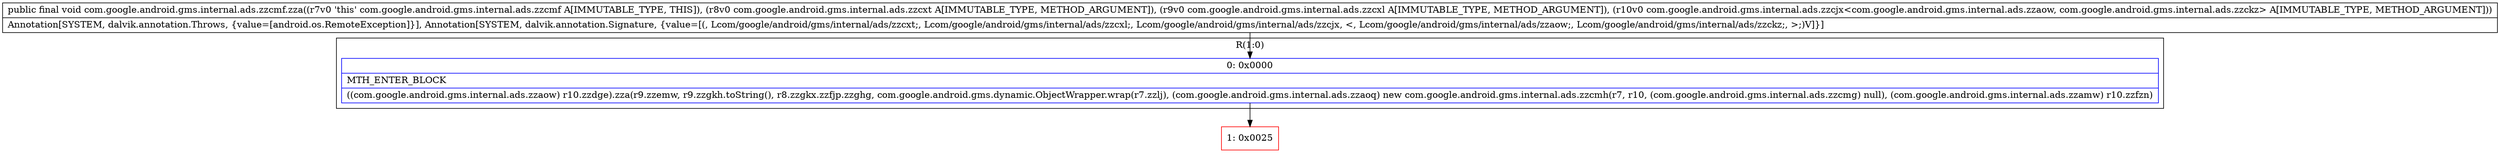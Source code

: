 digraph "CFG forcom.google.android.gms.internal.ads.zzcmf.zza(Lcom\/google\/android\/gms\/internal\/ads\/zzcxt;Lcom\/google\/android\/gms\/internal\/ads\/zzcxl;Lcom\/google\/android\/gms\/internal\/ads\/zzcjx;)V" {
subgraph cluster_Region_743807293 {
label = "R(1:0)";
node [shape=record,color=blue];
Node_0 [shape=record,label="{0\:\ 0x0000|MTH_ENTER_BLOCK\l|((com.google.android.gms.internal.ads.zzaow) r10.zzdge).zza(r9.zzemw, r9.zzgkh.toString(), r8.zzgkx.zzfjp.zzghg, com.google.android.gms.dynamic.ObjectWrapper.wrap(r7.zzlj), (com.google.android.gms.internal.ads.zzaoq) new com.google.android.gms.internal.ads.zzcmh(r7, r10, (com.google.android.gms.internal.ads.zzcmg) null), (com.google.android.gms.internal.ads.zzamw) r10.zzfzn)\l}"];
}
Node_1 [shape=record,color=red,label="{1\:\ 0x0025}"];
MethodNode[shape=record,label="{public final void com.google.android.gms.internal.ads.zzcmf.zza((r7v0 'this' com.google.android.gms.internal.ads.zzcmf A[IMMUTABLE_TYPE, THIS]), (r8v0 com.google.android.gms.internal.ads.zzcxt A[IMMUTABLE_TYPE, METHOD_ARGUMENT]), (r9v0 com.google.android.gms.internal.ads.zzcxl A[IMMUTABLE_TYPE, METHOD_ARGUMENT]), (r10v0 com.google.android.gms.internal.ads.zzcjx\<com.google.android.gms.internal.ads.zzaow, com.google.android.gms.internal.ads.zzckz\> A[IMMUTABLE_TYPE, METHOD_ARGUMENT]))  | Annotation[SYSTEM, dalvik.annotation.Throws, \{value=[android.os.RemoteException]\}], Annotation[SYSTEM, dalvik.annotation.Signature, \{value=[(, Lcom\/google\/android\/gms\/internal\/ads\/zzcxt;, Lcom\/google\/android\/gms\/internal\/ads\/zzcxl;, Lcom\/google\/android\/gms\/internal\/ads\/zzcjx, \<, Lcom\/google\/android\/gms\/internal\/ads\/zzaow;, Lcom\/google\/android\/gms\/internal\/ads\/zzckz;, \>;)V]\}]\l}"];
MethodNode -> Node_0;
Node_0 -> Node_1;
}

